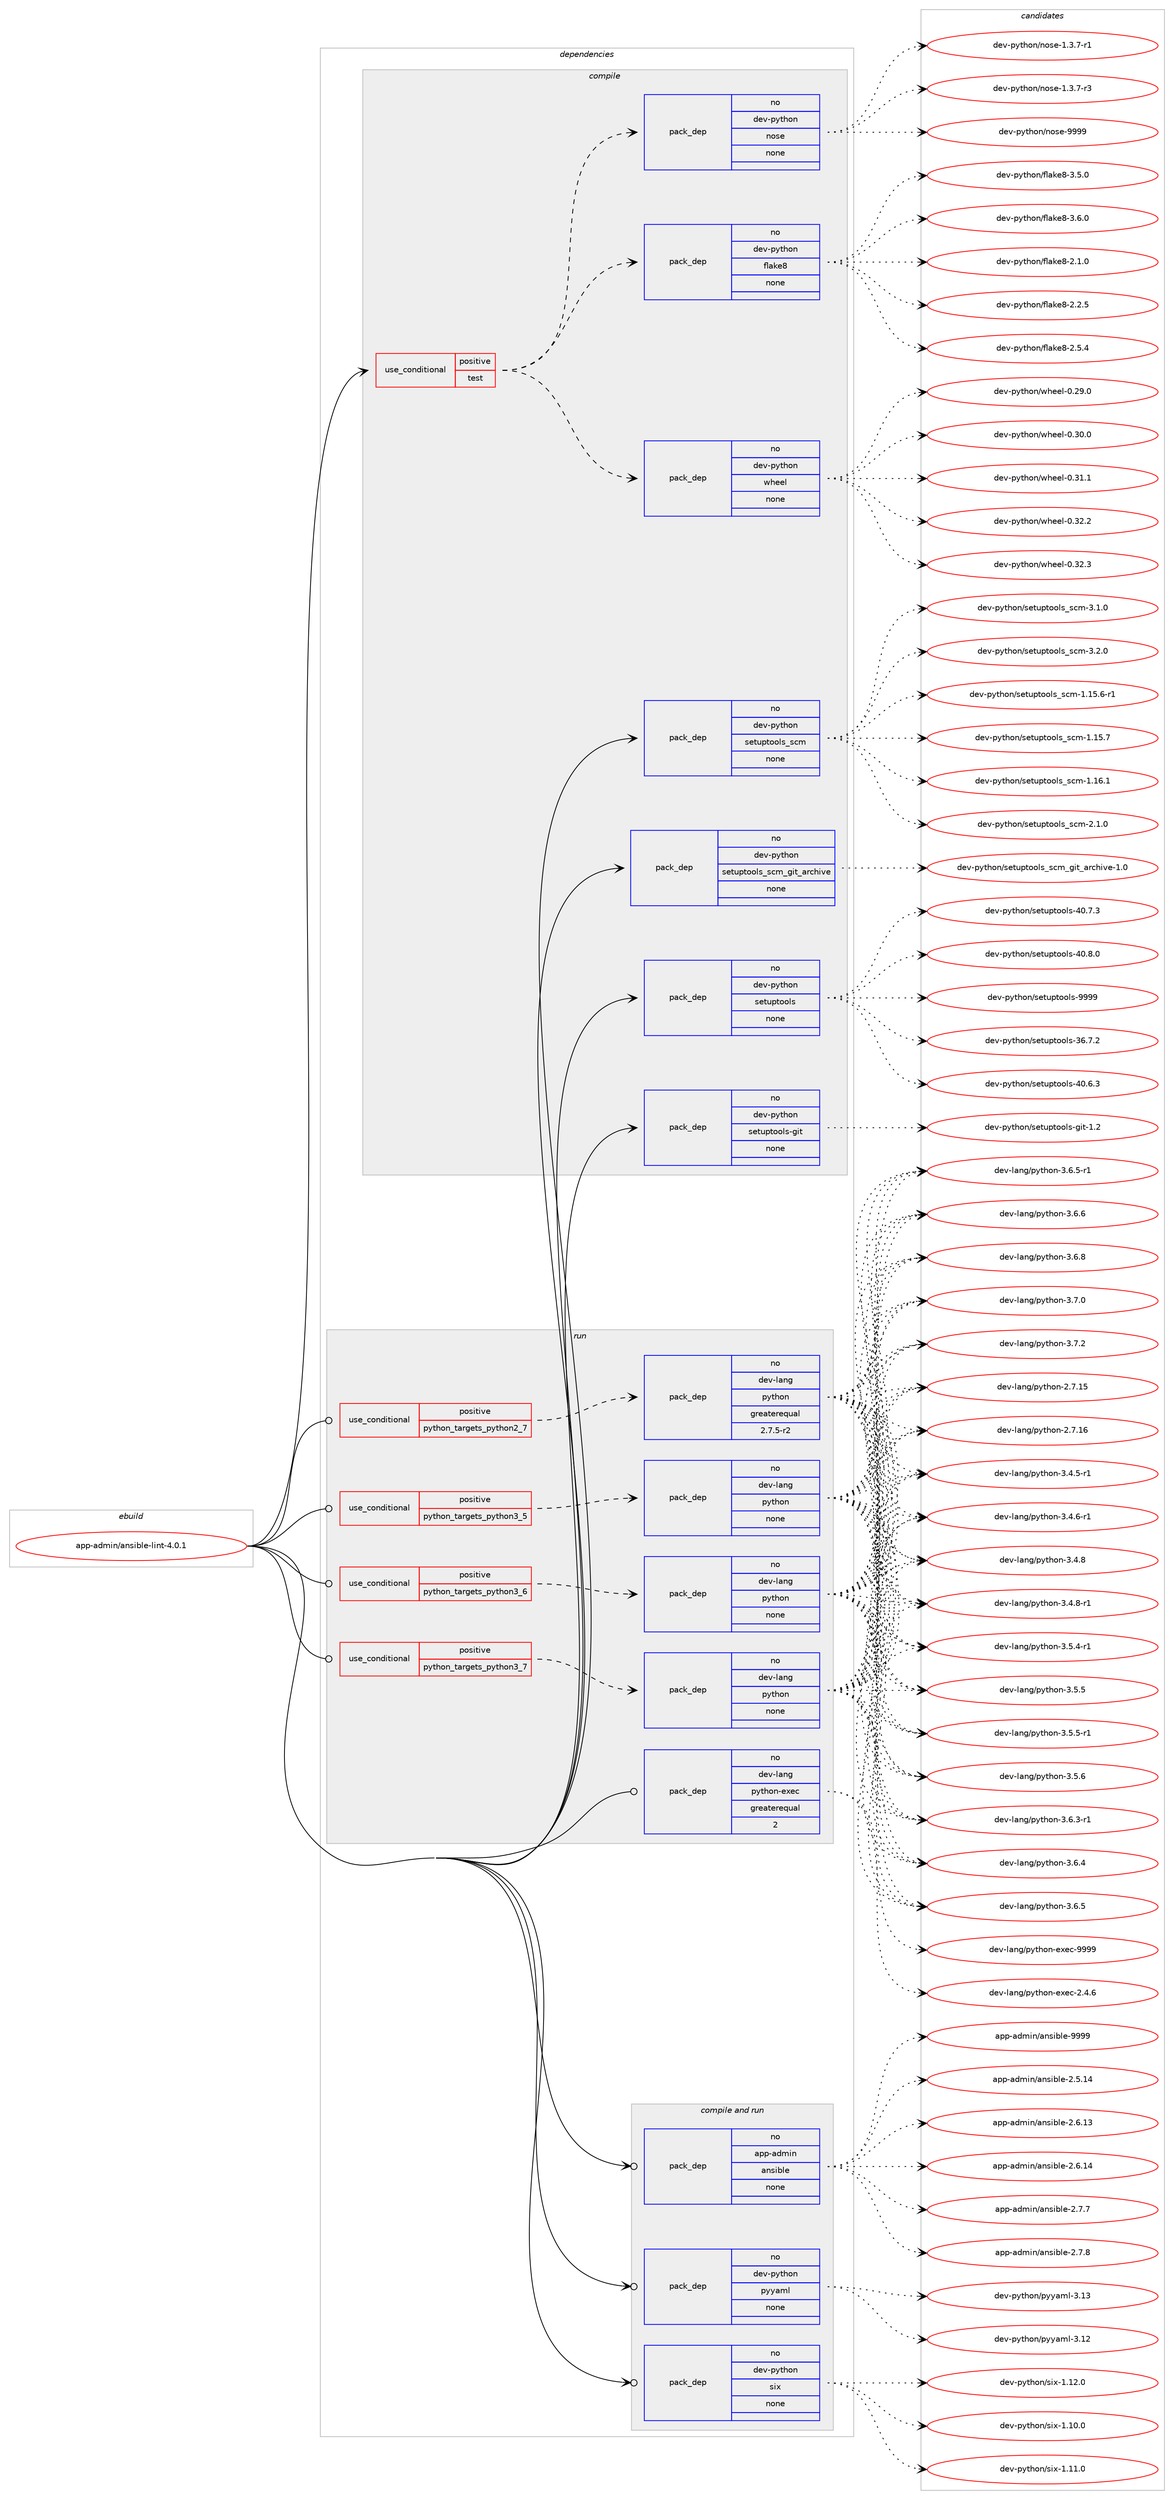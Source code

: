 digraph prolog {

# *************
# Graph options
# *************

newrank=true;
concentrate=true;
compound=true;
graph [rankdir=LR,fontname=Helvetica,fontsize=10,ranksep=1.5];#, ranksep=2.5, nodesep=0.2];
edge  [arrowhead=vee];
node  [fontname=Helvetica,fontsize=10];

# **********
# The ebuild
# **********

subgraph cluster_leftcol {
color=gray;
rank=same;
label=<<i>ebuild</i>>;
id [label="app-admin/ansible-lint-4.0.1", color=red, width=4, href="../app-admin/ansible-lint-4.0.1.svg"];
}

# ****************
# The dependencies
# ****************

subgraph cluster_midcol {
color=gray;
label=<<i>dependencies</i>>;
subgraph cluster_compile {
fillcolor="#eeeeee";
style=filled;
label=<<i>compile</i>>;
subgraph cond344583 {
dependency1263827 [label=<<TABLE BORDER="0" CELLBORDER="1" CELLSPACING="0" CELLPADDING="4"><TR><TD ROWSPAN="3" CELLPADDING="10">use_conditional</TD></TR><TR><TD>positive</TD></TR><TR><TD>test</TD></TR></TABLE>>, shape=none, color=red];
subgraph pack899674 {
dependency1263828 [label=<<TABLE BORDER="0" CELLBORDER="1" CELLSPACING="0" CELLPADDING="4" WIDTH="220"><TR><TD ROWSPAN="6" CELLPADDING="30">pack_dep</TD></TR><TR><TD WIDTH="110">no</TD></TR><TR><TD>dev-python</TD></TR><TR><TD>flake8</TD></TR><TR><TD>none</TD></TR><TR><TD></TD></TR></TABLE>>, shape=none, color=blue];
}
dependency1263827:e -> dependency1263828:w [weight=20,style="dashed",arrowhead="vee"];
subgraph pack899675 {
dependency1263829 [label=<<TABLE BORDER="0" CELLBORDER="1" CELLSPACING="0" CELLPADDING="4" WIDTH="220"><TR><TD ROWSPAN="6" CELLPADDING="30">pack_dep</TD></TR><TR><TD WIDTH="110">no</TD></TR><TR><TD>dev-python</TD></TR><TR><TD>nose</TD></TR><TR><TD>none</TD></TR><TR><TD></TD></TR></TABLE>>, shape=none, color=blue];
}
dependency1263827:e -> dependency1263829:w [weight=20,style="dashed",arrowhead="vee"];
subgraph pack899676 {
dependency1263830 [label=<<TABLE BORDER="0" CELLBORDER="1" CELLSPACING="0" CELLPADDING="4" WIDTH="220"><TR><TD ROWSPAN="6" CELLPADDING="30">pack_dep</TD></TR><TR><TD WIDTH="110">no</TD></TR><TR><TD>dev-python</TD></TR><TR><TD>wheel</TD></TR><TR><TD>none</TD></TR><TR><TD></TD></TR></TABLE>>, shape=none, color=blue];
}
dependency1263827:e -> dependency1263830:w [weight=20,style="dashed",arrowhead="vee"];
}
id:e -> dependency1263827:w [weight=20,style="solid",arrowhead="vee"];
subgraph pack899677 {
dependency1263831 [label=<<TABLE BORDER="0" CELLBORDER="1" CELLSPACING="0" CELLPADDING="4" WIDTH="220"><TR><TD ROWSPAN="6" CELLPADDING="30">pack_dep</TD></TR><TR><TD WIDTH="110">no</TD></TR><TR><TD>dev-python</TD></TR><TR><TD>setuptools</TD></TR><TR><TD>none</TD></TR><TR><TD></TD></TR></TABLE>>, shape=none, color=blue];
}
id:e -> dependency1263831:w [weight=20,style="solid",arrowhead="vee"];
subgraph pack899678 {
dependency1263832 [label=<<TABLE BORDER="0" CELLBORDER="1" CELLSPACING="0" CELLPADDING="4" WIDTH="220"><TR><TD ROWSPAN="6" CELLPADDING="30">pack_dep</TD></TR><TR><TD WIDTH="110">no</TD></TR><TR><TD>dev-python</TD></TR><TR><TD>setuptools-git</TD></TR><TR><TD>none</TD></TR><TR><TD></TD></TR></TABLE>>, shape=none, color=blue];
}
id:e -> dependency1263832:w [weight=20,style="solid",arrowhead="vee"];
subgraph pack899679 {
dependency1263833 [label=<<TABLE BORDER="0" CELLBORDER="1" CELLSPACING="0" CELLPADDING="4" WIDTH="220"><TR><TD ROWSPAN="6" CELLPADDING="30">pack_dep</TD></TR><TR><TD WIDTH="110">no</TD></TR><TR><TD>dev-python</TD></TR><TR><TD>setuptools_scm</TD></TR><TR><TD>none</TD></TR><TR><TD></TD></TR></TABLE>>, shape=none, color=blue];
}
id:e -> dependency1263833:w [weight=20,style="solid",arrowhead="vee"];
subgraph pack899680 {
dependency1263834 [label=<<TABLE BORDER="0" CELLBORDER="1" CELLSPACING="0" CELLPADDING="4" WIDTH="220"><TR><TD ROWSPAN="6" CELLPADDING="30">pack_dep</TD></TR><TR><TD WIDTH="110">no</TD></TR><TR><TD>dev-python</TD></TR><TR><TD>setuptools_scm_git_archive</TD></TR><TR><TD>none</TD></TR><TR><TD></TD></TR></TABLE>>, shape=none, color=blue];
}
id:e -> dependency1263834:w [weight=20,style="solid",arrowhead="vee"];
}
subgraph cluster_compileandrun {
fillcolor="#eeeeee";
style=filled;
label=<<i>compile and run</i>>;
subgraph pack899681 {
dependency1263835 [label=<<TABLE BORDER="0" CELLBORDER="1" CELLSPACING="0" CELLPADDING="4" WIDTH="220"><TR><TD ROWSPAN="6" CELLPADDING="30">pack_dep</TD></TR><TR><TD WIDTH="110">no</TD></TR><TR><TD>app-admin</TD></TR><TR><TD>ansible</TD></TR><TR><TD>none</TD></TR><TR><TD></TD></TR></TABLE>>, shape=none, color=blue];
}
id:e -> dependency1263835:w [weight=20,style="solid",arrowhead="odotvee"];
subgraph pack899682 {
dependency1263836 [label=<<TABLE BORDER="0" CELLBORDER="1" CELLSPACING="0" CELLPADDING="4" WIDTH="220"><TR><TD ROWSPAN="6" CELLPADDING="30">pack_dep</TD></TR><TR><TD WIDTH="110">no</TD></TR><TR><TD>dev-python</TD></TR><TR><TD>pyyaml</TD></TR><TR><TD>none</TD></TR><TR><TD></TD></TR></TABLE>>, shape=none, color=blue];
}
id:e -> dependency1263836:w [weight=20,style="solid",arrowhead="odotvee"];
subgraph pack899683 {
dependency1263837 [label=<<TABLE BORDER="0" CELLBORDER="1" CELLSPACING="0" CELLPADDING="4" WIDTH="220"><TR><TD ROWSPAN="6" CELLPADDING="30">pack_dep</TD></TR><TR><TD WIDTH="110">no</TD></TR><TR><TD>dev-python</TD></TR><TR><TD>six</TD></TR><TR><TD>none</TD></TR><TR><TD></TD></TR></TABLE>>, shape=none, color=blue];
}
id:e -> dependency1263837:w [weight=20,style="solid",arrowhead="odotvee"];
}
subgraph cluster_run {
fillcolor="#eeeeee";
style=filled;
label=<<i>run</i>>;
subgraph cond344584 {
dependency1263838 [label=<<TABLE BORDER="0" CELLBORDER="1" CELLSPACING="0" CELLPADDING="4"><TR><TD ROWSPAN="3" CELLPADDING="10">use_conditional</TD></TR><TR><TD>positive</TD></TR><TR><TD>python_targets_python2_7</TD></TR></TABLE>>, shape=none, color=red];
subgraph pack899684 {
dependency1263839 [label=<<TABLE BORDER="0" CELLBORDER="1" CELLSPACING="0" CELLPADDING="4" WIDTH="220"><TR><TD ROWSPAN="6" CELLPADDING="30">pack_dep</TD></TR><TR><TD WIDTH="110">no</TD></TR><TR><TD>dev-lang</TD></TR><TR><TD>python</TD></TR><TR><TD>greaterequal</TD></TR><TR><TD>2.7.5-r2</TD></TR></TABLE>>, shape=none, color=blue];
}
dependency1263838:e -> dependency1263839:w [weight=20,style="dashed",arrowhead="vee"];
}
id:e -> dependency1263838:w [weight=20,style="solid",arrowhead="odot"];
subgraph cond344585 {
dependency1263840 [label=<<TABLE BORDER="0" CELLBORDER="1" CELLSPACING="0" CELLPADDING="4"><TR><TD ROWSPAN="3" CELLPADDING="10">use_conditional</TD></TR><TR><TD>positive</TD></TR><TR><TD>python_targets_python3_5</TD></TR></TABLE>>, shape=none, color=red];
subgraph pack899685 {
dependency1263841 [label=<<TABLE BORDER="0" CELLBORDER="1" CELLSPACING="0" CELLPADDING="4" WIDTH="220"><TR><TD ROWSPAN="6" CELLPADDING="30">pack_dep</TD></TR><TR><TD WIDTH="110">no</TD></TR><TR><TD>dev-lang</TD></TR><TR><TD>python</TD></TR><TR><TD>none</TD></TR><TR><TD></TD></TR></TABLE>>, shape=none, color=blue];
}
dependency1263840:e -> dependency1263841:w [weight=20,style="dashed",arrowhead="vee"];
}
id:e -> dependency1263840:w [weight=20,style="solid",arrowhead="odot"];
subgraph cond344586 {
dependency1263842 [label=<<TABLE BORDER="0" CELLBORDER="1" CELLSPACING="0" CELLPADDING="4"><TR><TD ROWSPAN="3" CELLPADDING="10">use_conditional</TD></TR><TR><TD>positive</TD></TR><TR><TD>python_targets_python3_6</TD></TR></TABLE>>, shape=none, color=red];
subgraph pack899686 {
dependency1263843 [label=<<TABLE BORDER="0" CELLBORDER="1" CELLSPACING="0" CELLPADDING="4" WIDTH="220"><TR><TD ROWSPAN="6" CELLPADDING="30">pack_dep</TD></TR><TR><TD WIDTH="110">no</TD></TR><TR><TD>dev-lang</TD></TR><TR><TD>python</TD></TR><TR><TD>none</TD></TR><TR><TD></TD></TR></TABLE>>, shape=none, color=blue];
}
dependency1263842:e -> dependency1263843:w [weight=20,style="dashed",arrowhead="vee"];
}
id:e -> dependency1263842:w [weight=20,style="solid",arrowhead="odot"];
subgraph cond344587 {
dependency1263844 [label=<<TABLE BORDER="0" CELLBORDER="1" CELLSPACING="0" CELLPADDING="4"><TR><TD ROWSPAN="3" CELLPADDING="10">use_conditional</TD></TR><TR><TD>positive</TD></TR><TR><TD>python_targets_python3_7</TD></TR></TABLE>>, shape=none, color=red];
subgraph pack899687 {
dependency1263845 [label=<<TABLE BORDER="0" CELLBORDER="1" CELLSPACING="0" CELLPADDING="4" WIDTH="220"><TR><TD ROWSPAN="6" CELLPADDING="30">pack_dep</TD></TR><TR><TD WIDTH="110">no</TD></TR><TR><TD>dev-lang</TD></TR><TR><TD>python</TD></TR><TR><TD>none</TD></TR><TR><TD></TD></TR></TABLE>>, shape=none, color=blue];
}
dependency1263844:e -> dependency1263845:w [weight=20,style="dashed",arrowhead="vee"];
}
id:e -> dependency1263844:w [weight=20,style="solid",arrowhead="odot"];
subgraph pack899688 {
dependency1263846 [label=<<TABLE BORDER="0" CELLBORDER="1" CELLSPACING="0" CELLPADDING="4" WIDTH="220"><TR><TD ROWSPAN="6" CELLPADDING="30">pack_dep</TD></TR><TR><TD WIDTH="110">no</TD></TR><TR><TD>dev-lang</TD></TR><TR><TD>python-exec</TD></TR><TR><TD>greaterequal</TD></TR><TR><TD>2</TD></TR></TABLE>>, shape=none, color=blue];
}
id:e -> dependency1263846:w [weight=20,style="solid",arrowhead="odot"];
}
}

# **************
# The candidates
# **************

subgraph cluster_choices {
rank=same;
color=gray;
label=<<i>candidates</i>>;

subgraph choice899674 {
color=black;
nodesep=1;
choice10010111845112121116104111110471021089710710156455046494648 [label="dev-python/flake8-2.1.0", color=red, width=4,href="../dev-python/flake8-2.1.0.svg"];
choice10010111845112121116104111110471021089710710156455046504653 [label="dev-python/flake8-2.2.5", color=red, width=4,href="../dev-python/flake8-2.2.5.svg"];
choice10010111845112121116104111110471021089710710156455046534652 [label="dev-python/flake8-2.5.4", color=red, width=4,href="../dev-python/flake8-2.5.4.svg"];
choice10010111845112121116104111110471021089710710156455146534648 [label="dev-python/flake8-3.5.0", color=red, width=4,href="../dev-python/flake8-3.5.0.svg"];
choice10010111845112121116104111110471021089710710156455146544648 [label="dev-python/flake8-3.6.0", color=red, width=4,href="../dev-python/flake8-3.6.0.svg"];
dependency1263828:e -> choice10010111845112121116104111110471021089710710156455046494648:w [style=dotted,weight="100"];
dependency1263828:e -> choice10010111845112121116104111110471021089710710156455046504653:w [style=dotted,weight="100"];
dependency1263828:e -> choice10010111845112121116104111110471021089710710156455046534652:w [style=dotted,weight="100"];
dependency1263828:e -> choice10010111845112121116104111110471021089710710156455146534648:w [style=dotted,weight="100"];
dependency1263828:e -> choice10010111845112121116104111110471021089710710156455146544648:w [style=dotted,weight="100"];
}
subgraph choice899675 {
color=black;
nodesep=1;
choice10010111845112121116104111110471101111151014549465146554511449 [label="dev-python/nose-1.3.7-r1", color=red, width=4,href="../dev-python/nose-1.3.7-r1.svg"];
choice10010111845112121116104111110471101111151014549465146554511451 [label="dev-python/nose-1.3.7-r3", color=red, width=4,href="../dev-python/nose-1.3.7-r3.svg"];
choice10010111845112121116104111110471101111151014557575757 [label="dev-python/nose-9999", color=red, width=4,href="../dev-python/nose-9999.svg"];
dependency1263829:e -> choice10010111845112121116104111110471101111151014549465146554511449:w [style=dotted,weight="100"];
dependency1263829:e -> choice10010111845112121116104111110471101111151014549465146554511451:w [style=dotted,weight="100"];
dependency1263829:e -> choice10010111845112121116104111110471101111151014557575757:w [style=dotted,weight="100"];
}
subgraph choice899676 {
color=black;
nodesep=1;
choice100101118451121211161041111104711910410110110845484650574648 [label="dev-python/wheel-0.29.0", color=red, width=4,href="../dev-python/wheel-0.29.0.svg"];
choice100101118451121211161041111104711910410110110845484651484648 [label="dev-python/wheel-0.30.0", color=red, width=4,href="../dev-python/wheel-0.30.0.svg"];
choice100101118451121211161041111104711910410110110845484651494649 [label="dev-python/wheel-0.31.1", color=red, width=4,href="../dev-python/wheel-0.31.1.svg"];
choice100101118451121211161041111104711910410110110845484651504650 [label="dev-python/wheel-0.32.2", color=red, width=4,href="../dev-python/wheel-0.32.2.svg"];
choice100101118451121211161041111104711910410110110845484651504651 [label="dev-python/wheel-0.32.3", color=red, width=4,href="../dev-python/wheel-0.32.3.svg"];
dependency1263830:e -> choice100101118451121211161041111104711910410110110845484650574648:w [style=dotted,weight="100"];
dependency1263830:e -> choice100101118451121211161041111104711910410110110845484651484648:w [style=dotted,weight="100"];
dependency1263830:e -> choice100101118451121211161041111104711910410110110845484651494649:w [style=dotted,weight="100"];
dependency1263830:e -> choice100101118451121211161041111104711910410110110845484651504650:w [style=dotted,weight="100"];
dependency1263830:e -> choice100101118451121211161041111104711910410110110845484651504651:w [style=dotted,weight="100"];
}
subgraph choice899677 {
color=black;
nodesep=1;
choice100101118451121211161041111104711510111611711211611111110811545515446554650 [label="dev-python/setuptools-36.7.2", color=red, width=4,href="../dev-python/setuptools-36.7.2.svg"];
choice100101118451121211161041111104711510111611711211611111110811545524846544651 [label="dev-python/setuptools-40.6.3", color=red, width=4,href="../dev-python/setuptools-40.6.3.svg"];
choice100101118451121211161041111104711510111611711211611111110811545524846554651 [label="dev-python/setuptools-40.7.3", color=red, width=4,href="../dev-python/setuptools-40.7.3.svg"];
choice100101118451121211161041111104711510111611711211611111110811545524846564648 [label="dev-python/setuptools-40.8.0", color=red, width=4,href="../dev-python/setuptools-40.8.0.svg"];
choice10010111845112121116104111110471151011161171121161111111081154557575757 [label="dev-python/setuptools-9999", color=red, width=4,href="../dev-python/setuptools-9999.svg"];
dependency1263831:e -> choice100101118451121211161041111104711510111611711211611111110811545515446554650:w [style=dotted,weight="100"];
dependency1263831:e -> choice100101118451121211161041111104711510111611711211611111110811545524846544651:w [style=dotted,weight="100"];
dependency1263831:e -> choice100101118451121211161041111104711510111611711211611111110811545524846554651:w [style=dotted,weight="100"];
dependency1263831:e -> choice100101118451121211161041111104711510111611711211611111110811545524846564648:w [style=dotted,weight="100"];
dependency1263831:e -> choice10010111845112121116104111110471151011161171121161111111081154557575757:w [style=dotted,weight="100"];
}
subgraph choice899678 {
color=black;
nodesep=1;
choice10010111845112121116104111110471151011161171121161111111081154510310511645494650 [label="dev-python/setuptools-git-1.2", color=red, width=4,href="../dev-python/setuptools-git-1.2.svg"];
dependency1263832:e -> choice10010111845112121116104111110471151011161171121161111111081154510310511645494650:w [style=dotted,weight="100"];
}
subgraph choice899679 {
color=black;
nodesep=1;
choice10010111845112121116104111110471151011161171121161111111081159511599109454946495346544511449 [label="dev-python/setuptools_scm-1.15.6-r1", color=red, width=4,href="../dev-python/setuptools_scm-1.15.6-r1.svg"];
choice1001011184511212111610411111047115101116117112116111111108115951159910945494649534655 [label="dev-python/setuptools_scm-1.15.7", color=red, width=4,href="../dev-python/setuptools_scm-1.15.7.svg"];
choice1001011184511212111610411111047115101116117112116111111108115951159910945494649544649 [label="dev-python/setuptools_scm-1.16.1", color=red, width=4,href="../dev-python/setuptools_scm-1.16.1.svg"];
choice10010111845112121116104111110471151011161171121161111111081159511599109455046494648 [label="dev-python/setuptools_scm-2.1.0", color=red, width=4,href="../dev-python/setuptools_scm-2.1.0.svg"];
choice10010111845112121116104111110471151011161171121161111111081159511599109455146494648 [label="dev-python/setuptools_scm-3.1.0", color=red, width=4,href="../dev-python/setuptools_scm-3.1.0.svg"];
choice10010111845112121116104111110471151011161171121161111111081159511599109455146504648 [label="dev-python/setuptools_scm-3.2.0", color=red, width=4,href="../dev-python/setuptools_scm-3.2.0.svg"];
dependency1263833:e -> choice10010111845112121116104111110471151011161171121161111111081159511599109454946495346544511449:w [style=dotted,weight="100"];
dependency1263833:e -> choice1001011184511212111610411111047115101116117112116111111108115951159910945494649534655:w [style=dotted,weight="100"];
dependency1263833:e -> choice1001011184511212111610411111047115101116117112116111111108115951159910945494649544649:w [style=dotted,weight="100"];
dependency1263833:e -> choice10010111845112121116104111110471151011161171121161111111081159511599109455046494648:w [style=dotted,weight="100"];
dependency1263833:e -> choice10010111845112121116104111110471151011161171121161111111081159511599109455146494648:w [style=dotted,weight="100"];
dependency1263833:e -> choice10010111845112121116104111110471151011161171121161111111081159511599109455146504648:w [style=dotted,weight="100"];
}
subgraph choice899680 {
color=black;
nodesep=1;
choice100101118451121211161041111104711510111611711211611111110811595115991099510310511695971149910410511810145494648 [label="dev-python/setuptools_scm_git_archive-1.0", color=red, width=4,href="../dev-python/setuptools_scm_git_archive-1.0.svg"];
dependency1263834:e -> choice100101118451121211161041111104711510111611711211611111110811595115991099510310511695971149910410511810145494648:w [style=dotted,weight="100"];
}
subgraph choice899681 {
color=black;
nodesep=1;
choice97112112459710010910511047971101151059810810145504653464952 [label="app-admin/ansible-2.5.14", color=red, width=4,href="../app-admin/ansible-2.5.14.svg"];
choice97112112459710010910511047971101151059810810145504654464951 [label="app-admin/ansible-2.6.13", color=red, width=4,href="../app-admin/ansible-2.6.13.svg"];
choice97112112459710010910511047971101151059810810145504654464952 [label="app-admin/ansible-2.6.14", color=red, width=4,href="../app-admin/ansible-2.6.14.svg"];
choice971121124597100109105110479711011510598108101455046554655 [label="app-admin/ansible-2.7.7", color=red, width=4,href="../app-admin/ansible-2.7.7.svg"];
choice971121124597100109105110479711011510598108101455046554656 [label="app-admin/ansible-2.7.8", color=red, width=4,href="../app-admin/ansible-2.7.8.svg"];
choice9711211245971001091051104797110115105981081014557575757 [label="app-admin/ansible-9999", color=red, width=4,href="../app-admin/ansible-9999.svg"];
dependency1263835:e -> choice97112112459710010910511047971101151059810810145504653464952:w [style=dotted,weight="100"];
dependency1263835:e -> choice97112112459710010910511047971101151059810810145504654464951:w [style=dotted,weight="100"];
dependency1263835:e -> choice97112112459710010910511047971101151059810810145504654464952:w [style=dotted,weight="100"];
dependency1263835:e -> choice971121124597100109105110479711011510598108101455046554655:w [style=dotted,weight="100"];
dependency1263835:e -> choice971121124597100109105110479711011510598108101455046554656:w [style=dotted,weight="100"];
dependency1263835:e -> choice9711211245971001091051104797110115105981081014557575757:w [style=dotted,weight="100"];
}
subgraph choice899682 {
color=black;
nodesep=1;
choice1001011184511212111610411111047112121121971091084551464950 [label="dev-python/pyyaml-3.12", color=red, width=4,href="../dev-python/pyyaml-3.12.svg"];
choice1001011184511212111610411111047112121121971091084551464951 [label="dev-python/pyyaml-3.13", color=red, width=4,href="../dev-python/pyyaml-3.13.svg"];
dependency1263836:e -> choice1001011184511212111610411111047112121121971091084551464950:w [style=dotted,weight="100"];
dependency1263836:e -> choice1001011184511212111610411111047112121121971091084551464951:w [style=dotted,weight="100"];
}
subgraph choice899683 {
color=black;
nodesep=1;
choice100101118451121211161041111104711510512045494649484648 [label="dev-python/six-1.10.0", color=red, width=4,href="../dev-python/six-1.10.0.svg"];
choice100101118451121211161041111104711510512045494649494648 [label="dev-python/six-1.11.0", color=red, width=4,href="../dev-python/six-1.11.0.svg"];
choice100101118451121211161041111104711510512045494649504648 [label="dev-python/six-1.12.0", color=red, width=4,href="../dev-python/six-1.12.0.svg"];
dependency1263837:e -> choice100101118451121211161041111104711510512045494649484648:w [style=dotted,weight="100"];
dependency1263837:e -> choice100101118451121211161041111104711510512045494649494648:w [style=dotted,weight="100"];
dependency1263837:e -> choice100101118451121211161041111104711510512045494649504648:w [style=dotted,weight="100"];
}
subgraph choice899684 {
color=black;
nodesep=1;
choice10010111845108971101034711212111610411111045504655464953 [label="dev-lang/python-2.7.15", color=red, width=4,href="../dev-lang/python-2.7.15.svg"];
choice10010111845108971101034711212111610411111045504655464954 [label="dev-lang/python-2.7.16", color=red, width=4,href="../dev-lang/python-2.7.16.svg"];
choice1001011184510897110103471121211161041111104551465246534511449 [label="dev-lang/python-3.4.5-r1", color=red, width=4,href="../dev-lang/python-3.4.5-r1.svg"];
choice1001011184510897110103471121211161041111104551465246544511449 [label="dev-lang/python-3.4.6-r1", color=red, width=4,href="../dev-lang/python-3.4.6-r1.svg"];
choice100101118451089711010347112121116104111110455146524656 [label="dev-lang/python-3.4.8", color=red, width=4,href="../dev-lang/python-3.4.8.svg"];
choice1001011184510897110103471121211161041111104551465246564511449 [label="dev-lang/python-3.4.8-r1", color=red, width=4,href="../dev-lang/python-3.4.8-r1.svg"];
choice1001011184510897110103471121211161041111104551465346524511449 [label="dev-lang/python-3.5.4-r1", color=red, width=4,href="../dev-lang/python-3.5.4-r1.svg"];
choice100101118451089711010347112121116104111110455146534653 [label="dev-lang/python-3.5.5", color=red, width=4,href="../dev-lang/python-3.5.5.svg"];
choice1001011184510897110103471121211161041111104551465346534511449 [label="dev-lang/python-3.5.5-r1", color=red, width=4,href="../dev-lang/python-3.5.5-r1.svg"];
choice100101118451089711010347112121116104111110455146534654 [label="dev-lang/python-3.5.6", color=red, width=4,href="../dev-lang/python-3.5.6.svg"];
choice1001011184510897110103471121211161041111104551465446514511449 [label="dev-lang/python-3.6.3-r1", color=red, width=4,href="../dev-lang/python-3.6.3-r1.svg"];
choice100101118451089711010347112121116104111110455146544652 [label="dev-lang/python-3.6.4", color=red, width=4,href="../dev-lang/python-3.6.4.svg"];
choice100101118451089711010347112121116104111110455146544653 [label="dev-lang/python-3.6.5", color=red, width=4,href="../dev-lang/python-3.6.5.svg"];
choice1001011184510897110103471121211161041111104551465446534511449 [label="dev-lang/python-3.6.5-r1", color=red, width=4,href="../dev-lang/python-3.6.5-r1.svg"];
choice100101118451089711010347112121116104111110455146544654 [label="dev-lang/python-3.6.6", color=red, width=4,href="../dev-lang/python-3.6.6.svg"];
choice100101118451089711010347112121116104111110455146544656 [label="dev-lang/python-3.6.8", color=red, width=4,href="../dev-lang/python-3.6.8.svg"];
choice100101118451089711010347112121116104111110455146554648 [label="dev-lang/python-3.7.0", color=red, width=4,href="../dev-lang/python-3.7.0.svg"];
choice100101118451089711010347112121116104111110455146554650 [label="dev-lang/python-3.7.2", color=red, width=4,href="../dev-lang/python-3.7.2.svg"];
dependency1263839:e -> choice10010111845108971101034711212111610411111045504655464953:w [style=dotted,weight="100"];
dependency1263839:e -> choice10010111845108971101034711212111610411111045504655464954:w [style=dotted,weight="100"];
dependency1263839:e -> choice1001011184510897110103471121211161041111104551465246534511449:w [style=dotted,weight="100"];
dependency1263839:e -> choice1001011184510897110103471121211161041111104551465246544511449:w [style=dotted,weight="100"];
dependency1263839:e -> choice100101118451089711010347112121116104111110455146524656:w [style=dotted,weight="100"];
dependency1263839:e -> choice1001011184510897110103471121211161041111104551465246564511449:w [style=dotted,weight="100"];
dependency1263839:e -> choice1001011184510897110103471121211161041111104551465346524511449:w [style=dotted,weight="100"];
dependency1263839:e -> choice100101118451089711010347112121116104111110455146534653:w [style=dotted,weight="100"];
dependency1263839:e -> choice1001011184510897110103471121211161041111104551465346534511449:w [style=dotted,weight="100"];
dependency1263839:e -> choice100101118451089711010347112121116104111110455146534654:w [style=dotted,weight="100"];
dependency1263839:e -> choice1001011184510897110103471121211161041111104551465446514511449:w [style=dotted,weight="100"];
dependency1263839:e -> choice100101118451089711010347112121116104111110455146544652:w [style=dotted,weight="100"];
dependency1263839:e -> choice100101118451089711010347112121116104111110455146544653:w [style=dotted,weight="100"];
dependency1263839:e -> choice1001011184510897110103471121211161041111104551465446534511449:w [style=dotted,weight="100"];
dependency1263839:e -> choice100101118451089711010347112121116104111110455146544654:w [style=dotted,weight="100"];
dependency1263839:e -> choice100101118451089711010347112121116104111110455146544656:w [style=dotted,weight="100"];
dependency1263839:e -> choice100101118451089711010347112121116104111110455146554648:w [style=dotted,weight="100"];
dependency1263839:e -> choice100101118451089711010347112121116104111110455146554650:w [style=dotted,weight="100"];
}
subgraph choice899685 {
color=black;
nodesep=1;
choice10010111845108971101034711212111610411111045504655464953 [label="dev-lang/python-2.7.15", color=red, width=4,href="../dev-lang/python-2.7.15.svg"];
choice10010111845108971101034711212111610411111045504655464954 [label="dev-lang/python-2.7.16", color=red, width=4,href="../dev-lang/python-2.7.16.svg"];
choice1001011184510897110103471121211161041111104551465246534511449 [label="dev-lang/python-3.4.5-r1", color=red, width=4,href="../dev-lang/python-3.4.5-r1.svg"];
choice1001011184510897110103471121211161041111104551465246544511449 [label="dev-lang/python-3.4.6-r1", color=red, width=4,href="../dev-lang/python-3.4.6-r1.svg"];
choice100101118451089711010347112121116104111110455146524656 [label="dev-lang/python-3.4.8", color=red, width=4,href="../dev-lang/python-3.4.8.svg"];
choice1001011184510897110103471121211161041111104551465246564511449 [label="dev-lang/python-3.4.8-r1", color=red, width=4,href="../dev-lang/python-3.4.8-r1.svg"];
choice1001011184510897110103471121211161041111104551465346524511449 [label="dev-lang/python-3.5.4-r1", color=red, width=4,href="../dev-lang/python-3.5.4-r1.svg"];
choice100101118451089711010347112121116104111110455146534653 [label="dev-lang/python-3.5.5", color=red, width=4,href="../dev-lang/python-3.5.5.svg"];
choice1001011184510897110103471121211161041111104551465346534511449 [label="dev-lang/python-3.5.5-r1", color=red, width=4,href="../dev-lang/python-3.5.5-r1.svg"];
choice100101118451089711010347112121116104111110455146534654 [label="dev-lang/python-3.5.6", color=red, width=4,href="../dev-lang/python-3.5.6.svg"];
choice1001011184510897110103471121211161041111104551465446514511449 [label="dev-lang/python-3.6.3-r1", color=red, width=4,href="../dev-lang/python-3.6.3-r1.svg"];
choice100101118451089711010347112121116104111110455146544652 [label="dev-lang/python-3.6.4", color=red, width=4,href="../dev-lang/python-3.6.4.svg"];
choice100101118451089711010347112121116104111110455146544653 [label="dev-lang/python-3.6.5", color=red, width=4,href="../dev-lang/python-3.6.5.svg"];
choice1001011184510897110103471121211161041111104551465446534511449 [label="dev-lang/python-3.6.5-r1", color=red, width=4,href="../dev-lang/python-3.6.5-r1.svg"];
choice100101118451089711010347112121116104111110455146544654 [label="dev-lang/python-3.6.6", color=red, width=4,href="../dev-lang/python-3.6.6.svg"];
choice100101118451089711010347112121116104111110455146544656 [label="dev-lang/python-3.6.8", color=red, width=4,href="../dev-lang/python-3.6.8.svg"];
choice100101118451089711010347112121116104111110455146554648 [label="dev-lang/python-3.7.0", color=red, width=4,href="../dev-lang/python-3.7.0.svg"];
choice100101118451089711010347112121116104111110455146554650 [label="dev-lang/python-3.7.2", color=red, width=4,href="../dev-lang/python-3.7.2.svg"];
dependency1263841:e -> choice10010111845108971101034711212111610411111045504655464953:w [style=dotted,weight="100"];
dependency1263841:e -> choice10010111845108971101034711212111610411111045504655464954:w [style=dotted,weight="100"];
dependency1263841:e -> choice1001011184510897110103471121211161041111104551465246534511449:w [style=dotted,weight="100"];
dependency1263841:e -> choice1001011184510897110103471121211161041111104551465246544511449:w [style=dotted,weight="100"];
dependency1263841:e -> choice100101118451089711010347112121116104111110455146524656:w [style=dotted,weight="100"];
dependency1263841:e -> choice1001011184510897110103471121211161041111104551465246564511449:w [style=dotted,weight="100"];
dependency1263841:e -> choice1001011184510897110103471121211161041111104551465346524511449:w [style=dotted,weight="100"];
dependency1263841:e -> choice100101118451089711010347112121116104111110455146534653:w [style=dotted,weight="100"];
dependency1263841:e -> choice1001011184510897110103471121211161041111104551465346534511449:w [style=dotted,weight="100"];
dependency1263841:e -> choice100101118451089711010347112121116104111110455146534654:w [style=dotted,weight="100"];
dependency1263841:e -> choice1001011184510897110103471121211161041111104551465446514511449:w [style=dotted,weight="100"];
dependency1263841:e -> choice100101118451089711010347112121116104111110455146544652:w [style=dotted,weight="100"];
dependency1263841:e -> choice100101118451089711010347112121116104111110455146544653:w [style=dotted,weight="100"];
dependency1263841:e -> choice1001011184510897110103471121211161041111104551465446534511449:w [style=dotted,weight="100"];
dependency1263841:e -> choice100101118451089711010347112121116104111110455146544654:w [style=dotted,weight="100"];
dependency1263841:e -> choice100101118451089711010347112121116104111110455146544656:w [style=dotted,weight="100"];
dependency1263841:e -> choice100101118451089711010347112121116104111110455146554648:w [style=dotted,weight="100"];
dependency1263841:e -> choice100101118451089711010347112121116104111110455146554650:w [style=dotted,weight="100"];
}
subgraph choice899686 {
color=black;
nodesep=1;
choice10010111845108971101034711212111610411111045504655464953 [label="dev-lang/python-2.7.15", color=red, width=4,href="../dev-lang/python-2.7.15.svg"];
choice10010111845108971101034711212111610411111045504655464954 [label="dev-lang/python-2.7.16", color=red, width=4,href="../dev-lang/python-2.7.16.svg"];
choice1001011184510897110103471121211161041111104551465246534511449 [label="dev-lang/python-3.4.5-r1", color=red, width=4,href="../dev-lang/python-3.4.5-r1.svg"];
choice1001011184510897110103471121211161041111104551465246544511449 [label="dev-lang/python-3.4.6-r1", color=red, width=4,href="../dev-lang/python-3.4.6-r1.svg"];
choice100101118451089711010347112121116104111110455146524656 [label="dev-lang/python-3.4.8", color=red, width=4,href="../dev-lang/python-3.4.8.svg"];
choice1001011184510897110103471121211161041111104551465246564511449 [label="dev-lang/python-3.4.8-r1", color=red, width=4,href="../dev-lang/python-3.4.8-r1.svg"];
choice1001011184510897110103471121211161041111104551465346524511449 [label="dev-lang/python-3.5.4-r1", color=red, width=4,href="../dev-lang/python-3.5.4-r1.svg"];
choice100101118451089711010347112121116104111110455146534653 [label="dev-lang/python-3.5.5", color=red, width=4,href="../dev-lang/python-3.5.5.svg"];
choice1001011184510897110103471121211161041111104551465346534511449 [label="dev-lang/python-3.5.5-r1", color=red, width=4,href="../dev-lang/python-3.5.5-r1.svg"];
choice100101118451089711010347112121116104111110455146534654 [label="dev-lang/python-3.5.6", color=red, width=4,href="../dev-lang/python-3.5.6.svg"];
choice1001011184510897110103471121211161041111104551465446514511449 [label="dev-lang/python-3.6.3-r1", color=red, width=4,href="../dev-lang/python-3.6.3-r1.svg"];
choice100101118451089711010347112121116104111110455146544652 [label="dev-lang/python-3.6.4", color=red, width=4,href="../dev-lang/python-3.6.4.svg"];
choice100101118451089711010347112121116104111110455146544653 [label="dev-lang/python-3.6.5", color=red, width=4,href="../dev-lang/python-3.6.5.svg"];
choice1001011184510897110103471121211161041111104551465446534511449 [label="dev-lang/python-3.6.5-r1", color=red, width=4,href="../dev-lang/python-3.6.5-r1.svg"];
choice100101118451089711010347112121116104111110455146544654 [label="dev-lang/python-3.6.6", color=red, width=4,href="../dev-lang/python-3.6.6.svg"];
choice100101118451089711010347112121116104111110455146544656 [label="dev-lang/python-3.6.8", color=red, width=4,href="../dev-lang/python-3.6.8.svg"];
choice100101118451089711010347112121116104111110455146554648 [label="dev-lang/python-3.7.0", color=red, width=4,href="../dev-lang/python-3.7.0.svg"];
choice100101118451089711010347112121116104111110455146554650 [label="dev-lang/python-3.7.2", color=red, width=4,href="../dev-lang/python-3.7.2.svg"];
dependency1263843:e -> choice10010111845108971101034711212111610411111045504655464953:w [style=dotted,weight="100"];
dependency1263843:e -> choice10010111845108971101034711212111610411111045504655464954:w [style=dotted,weight="100"];
dependency1263843:e -> choice1001011184510897110103471121211161041111104551465246534511449:w [style=dotted,weight="100"];
dependency1263843:e -> choice1001011184510897110103471121211161041111104551465246544511449:w [style=dotted,weight="100"];
dependency1263843:e -> choice100101118451089711010347112121116104111110455146524656:w [style=dotted,weight="100"];
dependency1263843:e -> choice1001011184510897110103471121211161041111104551465246564511449:w [style=dotted,weight="100"];
dependency1263843:e -> choice1001011184510897110103471121211161041111104551465346524511449:w [style=dotted,weight="100"];
dependency1263843:e -> choice100101118451089711010347112121116104111110455146534653:w [style=dotted,weight="100"];
dependency1263843:e -> choice1001011184510897110103471121211161041111104551465346534511449:w [style=dotted,weight="100"];
dependency1263843:e -> choice100101118451089711010347112121116104111110455146534654:w [style=dotted,weight="100"];
dependency1263843:e -> choice1001011184510897110103471121211161041111104551465446514511449:w [style=dotted,weight="100"];
dependency1263843:e -> choice100101118451089711010347112121116104111110455146544652:w [style=dotted,weight="100"];
dependency1263843:e -> choice100101118451089711010347112121116104111110455146544653:w [style=dotted,weight="100"];
dependency1263843:e -> choice1001011184510897110103471121211161041111104551465446534511449:w [style=dotted,weight="100"];
dependency1263843:e -> choice100101118451089711010347112121116104111110455146544654:w [style=dotted,weight="100"];
dependency1263843:e -> choice100101118451089711010347112121116104111110455146544656:w [style=dotted,weight="100"];
dependency1263843:e -> choice100101118451089711010347112121116104111110455146554648:w [style=dotted,weight="100"];
dependency1263843:e -> choice100101118451089711010347112121116104111110455146554650:w [style=dotted,weight="100"];
}
subgraph choice899687 {
color=black;
nodesep=1;
choice10010111845108971101034711212111610411111045504655464953 [label="dev-lang/python-2.7.15", color=red, width=4,href="../dev-lang/python-2.7.15.svg"];
choice10010111845108971101034711212111610411111045504655464954 [label="dev-lang/python-2.7.16", color=red, width=4,href="../dev-lang/python-2.7.16.svg"];
choice1001011184510897110103471121211161041111104551465246534511449 [label="dev-lang/python-3.4.5-r1", color=red, width=4,href="../dev-lang/python-3.4.5-r1.svg"];
choice1001011184510897110103471121211161041111104551465246544511449 [label="dev-lang/python-3.4.6-r1", color=red, width=4,href="../dev-lang/python-3.4.6-r1.svg"];
choice100101118451089711010347112121116104111110455146524656 [label="dev-lang/python-3.4.8", color=red, width=4,href="../dev-lang/python-3.4.8.svg"];
choice1001011184510897110103471121211161041111104551465246564511449 [label="dev-lang/python-3.4.8-r1", color=red, width=4,href="../dev-lang/python-3.4.8-r1.svg"];
choice1001011184510897110103471121211161041111104551465346524511449 [label="dev-lang/python-3.5.4-r1", color=red, width=4,href="../dev-lang/python-3.5.4-r1.svg"];
choice100101118451089711010347112121116104111110455146534653 [label="dev-lang/python-3.5.5", color=red, width=4,href="../dev-lang/python-3.5.5.svg"];
choice1001011184510897110103471121211161041111104551465346534511449 [label="dev-lang/python-3.5.5-r1", color=red, width=4,href="../dev-lang/python-3.5.5-r1.svg"];
choice100101118451089711010347112121116104111110455146534654 [label="dev-lang/python-3.5.6", color=red, width=4,href="../dev-lang/python-3.5.6.svg"];
choice1001011184510897110103471121211161041111104551465446514511449 [label="dev-lang/python-3.6.3-r1", color=red, width=4,href="../dev-lang/python-3.6.3-r1.svg"];
choice100101118451089711010347112121116104111110455146544652 [label="dev-lang/python-3.6.4", color=red, width=4,href="../dev-lang/python-3.6.4.svg"];
choice100101118451089711010347112121116104111110455146544653 [label="dev-lang/python-3.6.5", color=red, width=4,href="../dev-lang/python-3.6.5.svg"];
choice1001011184510897110103471121211161041111104551465446534511449 [label="dev-lang/python-3.6.5-r1", color=red, width=4,href="../dev-lang/python-3.6.5-r1.svg"];
choice100101118451089711010347112121116104111110455146544654 [label="dev-lang/python-3.6.6", color=red, width=4,href="../dev-lang/python-3.6.6.svg"];
choice100101118451089711010347112121116104111110455146544656 [label="dev-lang/python-3.6.8", color=red, width=4,href="../dev-lang/python-3.6.8.svg"];
choice100101118451089711010347112121116104111110455146554648 [label="dev-lang/python-3.7.0", color=red, width=4,href="../dev-lang/python-3.7.0.svg"];
choice100101118451089711010347112121116104111110455146554650 [label="dev-lang/python-3.7.2", color=red, width=4,href="../dev-lang/python-3.7.2.svg"];
dependency1263845:e -> choice10010111845108971101034711212111610411111045504655464953:w [style=dotted,weight="100"];
dependency1263845:e -> choice10010111845108971101034711212111610411111045504655464954:w [style=dotted,weight="100"];
dependency1263845:e -> choice1001011184510897110103471121211161041111104551465246534511449:w [style=dotted,weight="100"];
dependency1263845:e -> choice1001011184510897110103471121211161041111104551465246544511449:w [style=dotted,weight="100"];
dependency1263845:e -> choice100101118451089711010347112121116104111110455146524656:w [style=dotted,weight="100"];
dependency1263845:e -> choice1001011184510897110103471121211161041111104551465246564511449:w [style=dotted,weight="100"];
dependency1263845:e -> choice1001011184510897110103471121211161041111104551465346524511449:w [style=dotted,weight="100"];
dependency1263845:e -> choice100101118451089711010347112121116104111110455146534653:w [style=dotted,weight="100"];
dependency1263845:e -> choice1001011184510897110103471121211161041111104551465346534511449:w [style=dotted,weight="100"];
dependency1263845:e -> choice100101118451089711010347112121116104111110455146534654:w [style=dotted,weight="100"];
dependency1263845:e -> choice1001011184510897110103471121211161041111104551465446514511449:w [style=dotted,weight="100"];
dependency1263845:e -> choice100101118451089711010347112121116104111110455146544652:w [style=dotted,weight="100"];
dependency1263845:e -> choice100101118451089711010347112121116104111110455146544653:w [style=dotted,weight="100"];
dependency1263845:e -> choice1001011184510897110103471121211161041111104551465446534511449:w [style=dotted,weight="100"];
dependency1263845:e -> choice100101118451089711010347112121116104111110455146544654:w [style=dotted,weight="100"];
dependency1263845:e -> choice100101118451089711010347112121116104111110455146544656:w [style=dotted,weight="100"];
dependency1263845:e -> choice100101118451089711010347112121116104111110455146554648:w [style=dotted,weight="100"];
dependency1263845:e -> choice100101118451089711010347112121116104111110455146554650:w [style=dotted,weight="100"];
}
subgraph choice899688 {
color=black;
nodesep=1;
choice1001011184510897110103471121211161041111104510112010199455046524654 [label="dev-lang/python-exec-2.4.6", color=red, width=4,href="../dev-lang/python-exec-2.4.6.svg"];
choice10010111845108971101034711212111610411111045101120101994557575757 [label="dev-lang/python-exec-9999", color=red, width=4,href="../dev-lang/python-exec-9999.svg"];
dependency1263846:e -> choice1001011184510897110103471121211161041111104510112010199455046524654:w [style=dotted,weight="100"];
dependency1263846:e -> choice10010111845108971101034711212111610411111045101120101994557575757:w [style=dotted,weight="100"];
}
}

}
